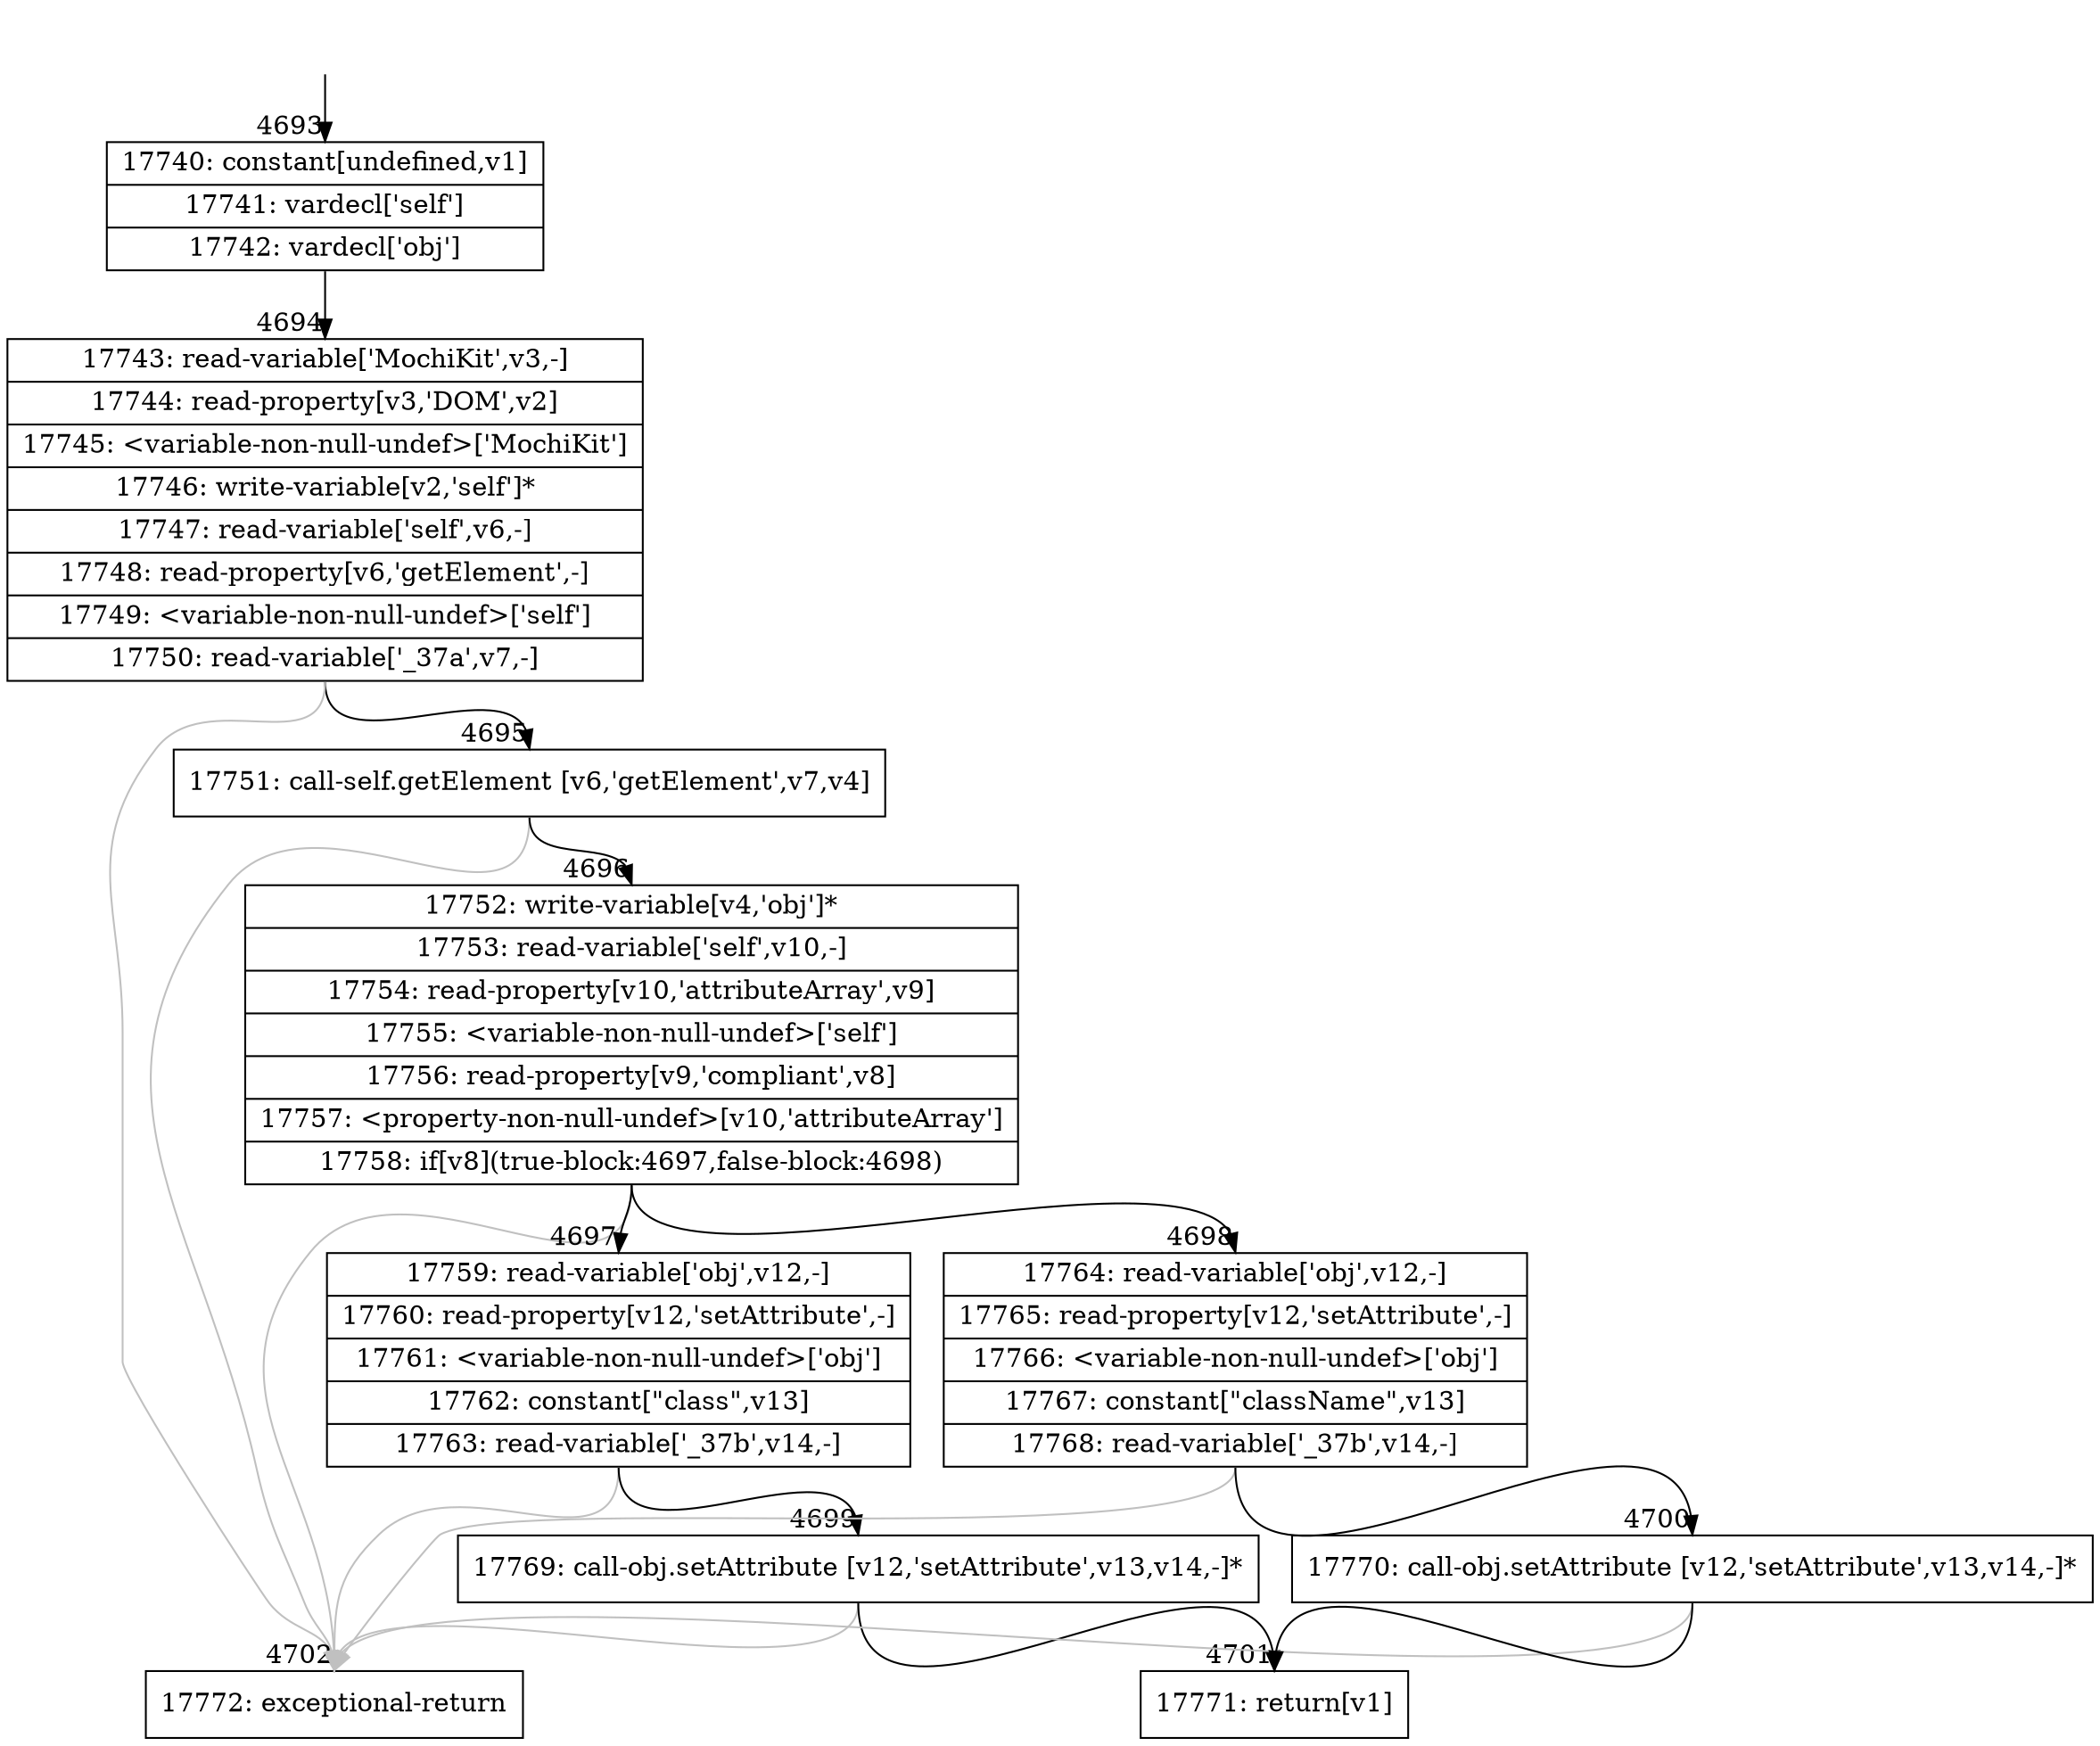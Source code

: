 digraph {
rankdir="TD"
BB_entry343[shape=none,label=""];
BB_entry343 -> BB4693 [tailport=s, headport=n, headlabel="    4693"]
BB4693 [shape=record label="{17740: constant[undefined,v1]|17741: vardecl['self']|17742: vardecl['obj']}" ] 
BB4693 -> BB4694 [tailport=s, headport=n, headlabel="      4694"]
BB4694 [shape=record label="{17743: read-variable['MochiKit',v3,-]|17744: read-property[v3,'DOM',v2]|17745: \<variable-non-null-undef\>['MochiKit']|17746: write-variable[v2,'self']*|17747: read-variable['self',v6,-]|17748: read-property[v6,'getElement',-]|17749: \<variable-non-null-undef\>['self']|17750: read-variable['_37a',v7,-]}" ] 
BB4694 -> BB4695 [tailport=s, headport=n, headlabel="      4695"]
BB4694 -> BB4702 [tailport=s, headport=n, color=gray, headlabel="      4702"]
BB4695 [shape=record label="{17751: call-self.getElement [v6,'getElement',v7,v4]}" ] 
BB4695 -> BB4696 [tailport=s, headport=n, headlabel="      4696"]
BB4695 -> BB4702 [tailport=s, headport=n, color=gray]
BB4696 [shape=record label="{17752: write-variable[v4,'obj']*|17753: read-variable['self',v10,-]|17754: read-property[v10,'attributeArray',v9]|17755: \<variable-non-null-undef\>['self']|17756: read-property[v9,'compliant',v8]|17757: \<property-non-null-undef\>[v10,'attributeArray']|17758: if[v8](true-block:4697,false-block:4698)}" ] 
BB4696 -> BB4697 [tailport=s, headport=n, headlabel="      4697"]
BB4696 -> BB4698 [tailport=s, headport=n, headlabel="      4698"]
BB4696 -> BB4702 [tailport=s, headport=n, color=gray]
BB4697 [shape=record label="{17759: read-variable['obj',v12,-]|17760: read-property[v12,'setAttribute',-]|17761: \<variable-non-null-undef\>['obj']|17762: constant[\"class\",v13]|17763: read-variable['_37b',v14,-]}" ] 
BB4697 -> BB4699 [tailport=s, headport=n, headlabel="      4699"]
BB4697 -> BB4702 [tailport=s, headport=n, color=gray]
BB4698 [shape=record label="{17764: read-variable['obj',v12,-]|17765: read-property[v12,'setAttribute',-]|17766: \<variable-non-null-undef\>['obj']|17767: constant[\"className\",v13]|17768: read-variable['_37b',v14,-]}" ] 
BB4698 -> BB4700 [tailport=s, headport=n, headlabel="      4700"]
BB4698 -> BB4702 [tailport=s, headport=n, color=gray]
BB4699 [shape=record label="{17769: call-obj.setAttribute [v12,'setAttribute',v13,v14,-]*}" ] 
BB4699 -> BB4701 [tailport=s, headport=n, headlabel="      4701"]
BB4699 -> BB4702 [tailport=s, headport=n, color=gray]
BB4700 [shape=record label="{17770: call-obj.setAttribute [v12,'setAttribute',v13,v14,-]*}" ] 
BB4700 -> BB4701 [tailport=s, headport=n]
BB4700 -> BB4702 [tailport=s, headport=n, color=gray]
BB4701 [shape=record label="{17771: return[v1]}" ] 
BB4702 [shape=record label="{17772: exceptional-return}" ] 
//#$~ 3270
}
